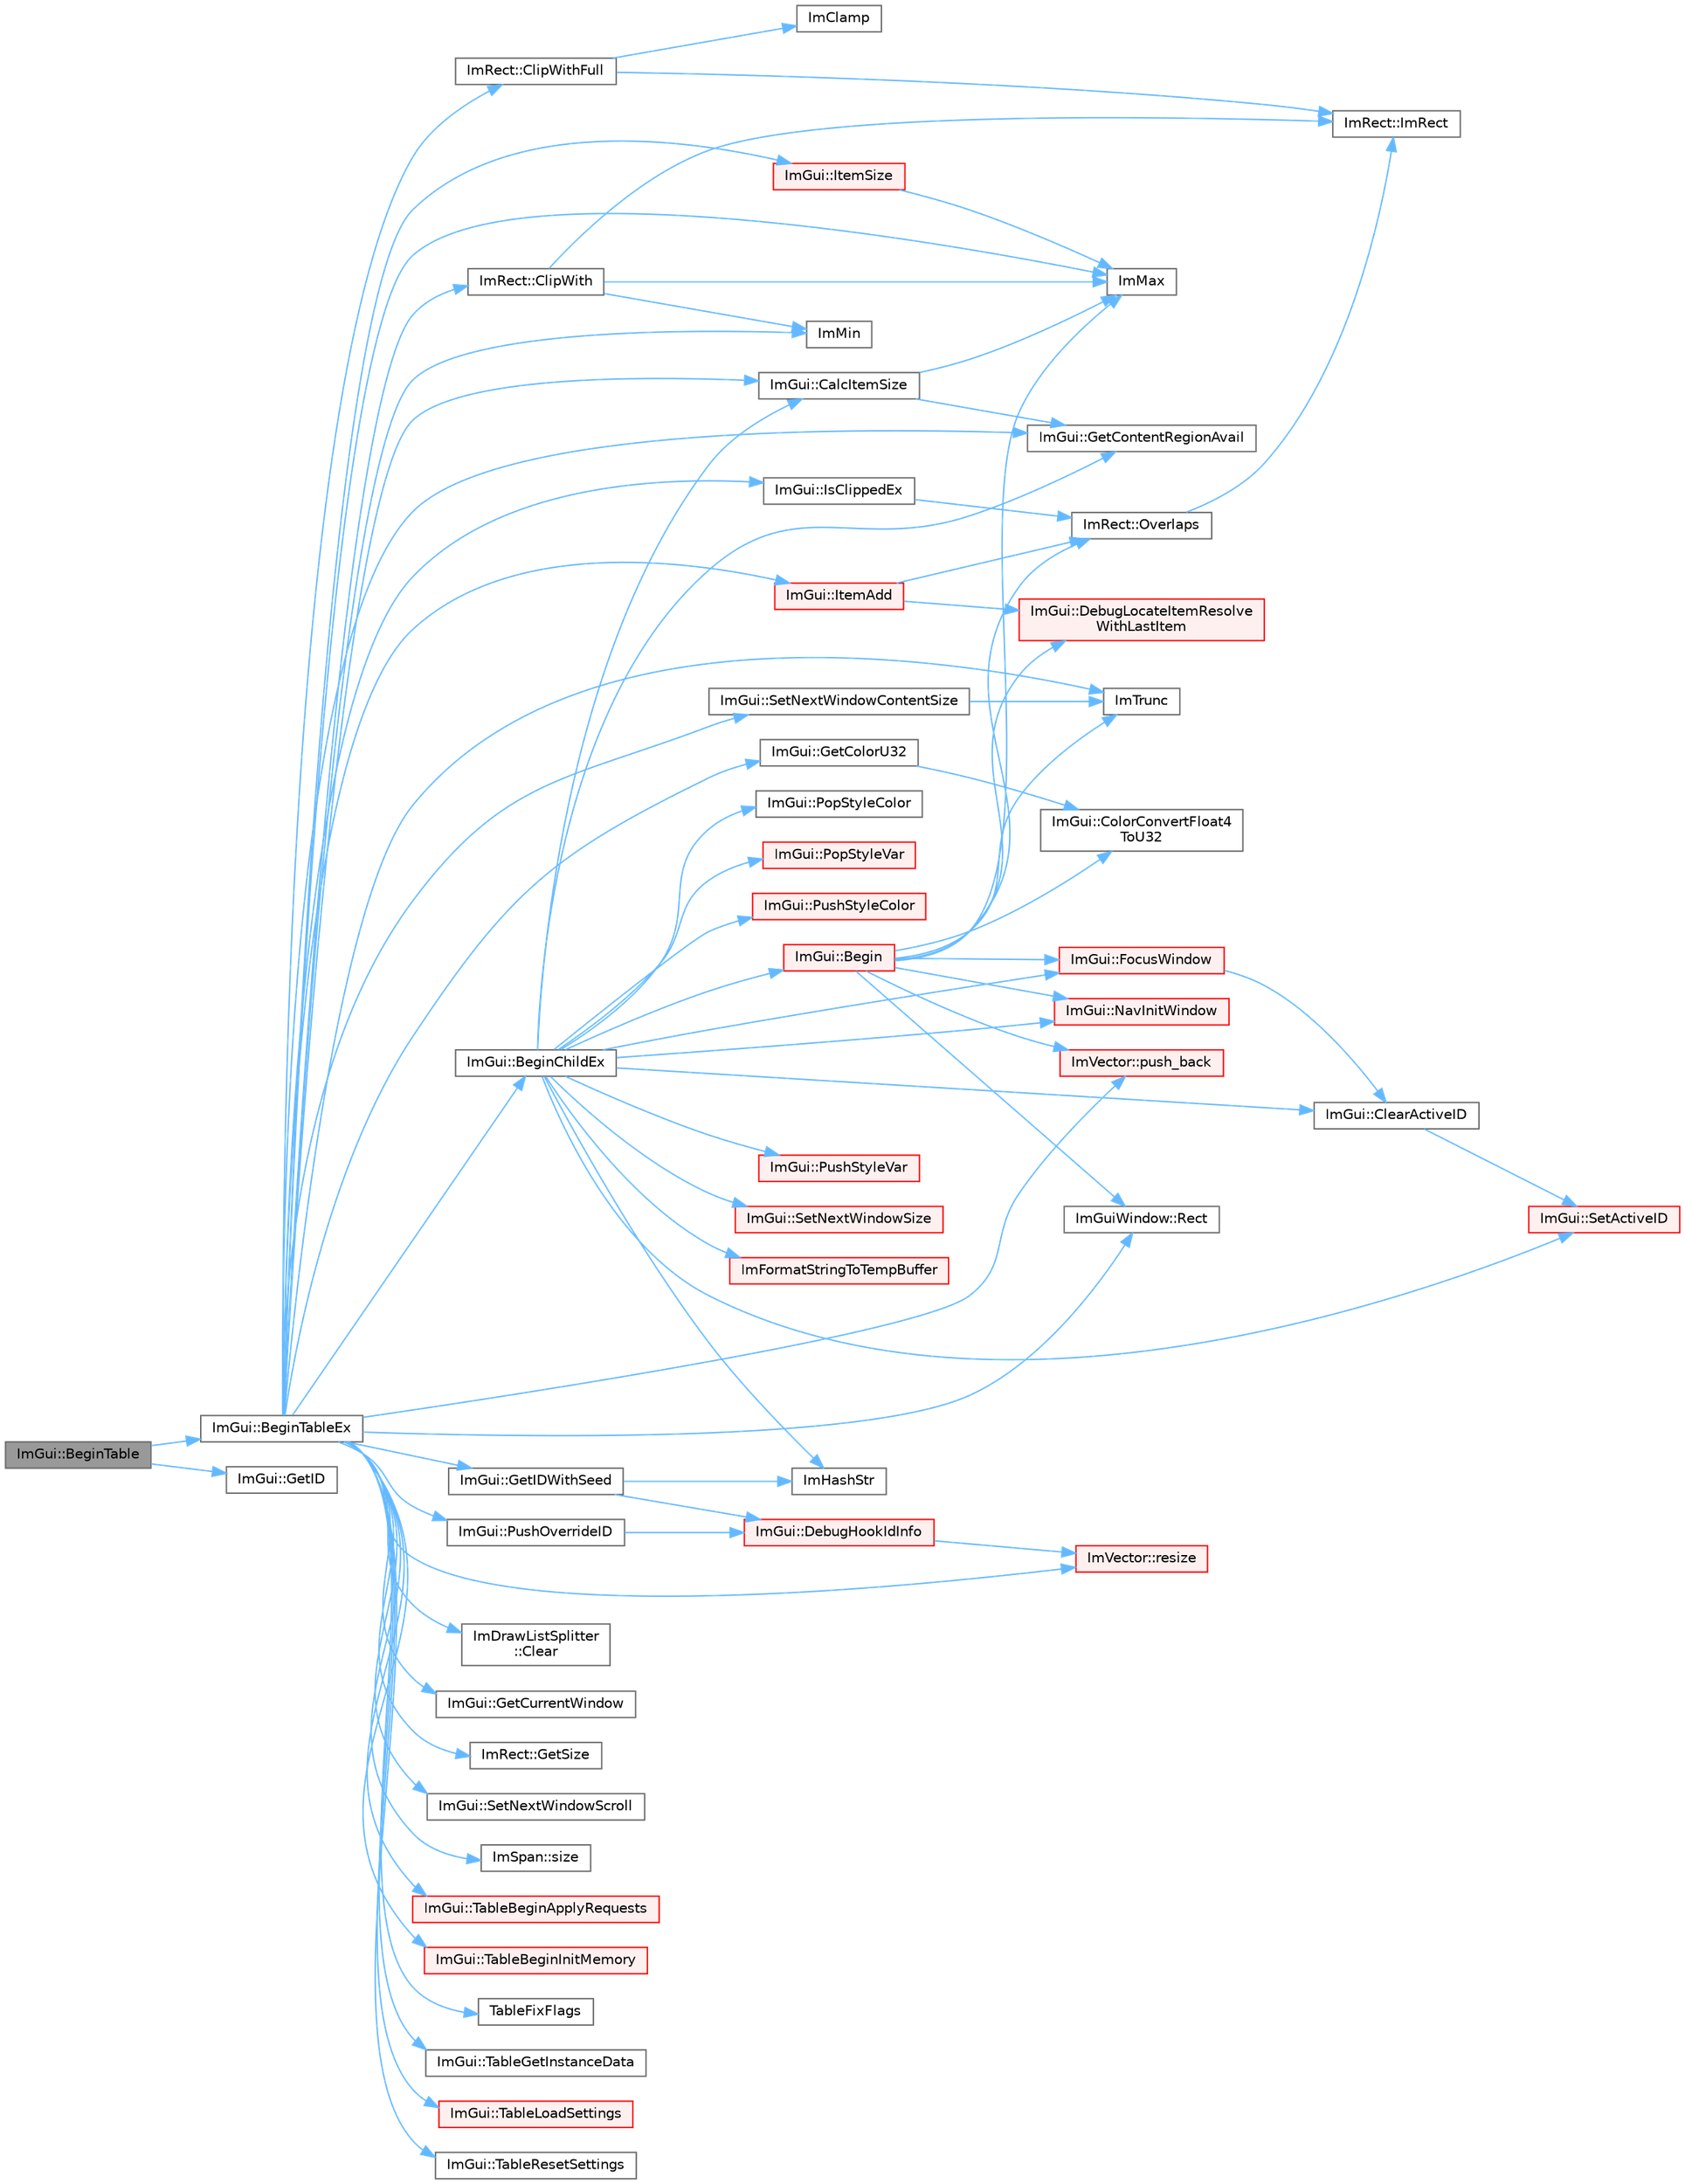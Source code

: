 digraph "ImGui::BeginTable"
{
 // LATEX_PDF_SIZE
  bgcolor="transparent";
  edge [fontname=Helvetica,fontsize=10,labelfontname=Helvetica,labelfontsize=10];
  node [fontname=Helvetica,fontsize=10,shape=box,height=0.2,width=0.4];
  rankdir="LR";
  Node1 [id="Node000001",label="ImGui::BeginTable",height=0.2,width=0.4,color="gray40", fillcolor="grey60", style="filled", fontcolor="black",tooltip=" "];
  Node1 -> Node2 [id="edge1_Node000001_Node000002",color="steelblue1",style="solid",tooltip=" "];
  Node2 [id="Node000002",label="ImGui::BeginTableEx",height=0.2,width=0.4,color="grey40", fillcolor="white", style="filled",URL="$namespace_im_gui.html#a28046a30716afeb7738a82a5b19044ca",tooltip=" "];
  Node2 -> Node3 [id="edge2_Node000002_Node000003",color="steelblue1",style="solid",tooltip=" "];
  Node3 [id="Node000003",label="ImGui::BeginChildEx",height=0.2,width=0.4,color="grey40", fillcolor="white", style="filled",URL="$namespace_im_gui.html#ac36ecce0443f0b45a48484d85f653ae2",tooltip=" "];
  Node3 -> Node4 [id="edge3_Node000003_Node000004",color="steelblue1",style="solid",tooltip=" "];
  Node4 [id="Node000004",label="ImGui::Begin",height=0.2,width=0.4,color="red", fillcolor="#FFF0F0", style="filled",URL="$namespace_im_gui.html#a581e58db0bc930bafa4a5d23093a2b99",tooltip=" "];
  Node4 -> Node91 [id="edge4_Node000004_Node000091",color="steelblue1",style="solid",tooltip=" "];
  Node91 [id="Node000091",label="ImGui::ColorConvertFloat4\lToU32",height=0.2,width=0.4,color="grey40", fillcolor="white", style="filled",URL="$namespace_im_gui.html#abe2691de0b1a71c774ab24cc91564a94",tooltip=" "];
  Node4 -> Node113 [id="edge5_Node000004_Node000113",color="steelblue1",style="solid",tooltip=" "];
  Node113 [id="Node000113",label="ImGui::DebugLocateItemResolve\lWithLastItem",height=0.2,width=0.4,color="red", fillcolor="#FFF0F0", style="filled",URL="$namespace_im_gui.html#ae8ab0d7dfc90af8e82db3ed9e7829219",tooltip=" "];
  Node4 -> Node33 [id="edge6_Node000004_Node000033",color="steelblue1",style="solid",tooltip=" "];
  Node33 [id="Node000033",label="ImGui::FocusWindow",height=0.2,width=0.4,color="red", fillcolor="#FFF0F0", style="filled",URL="$namespace_im_gui.html#a27aa6f2f3aa11778c6d023b1b223f262",tooltip=" "];
  Node33 -> Node38 [id="edge7_Node000033_Node000038",color="steelblue1",style="solid",tooltip=" "];
  Node38 [id="Node000038",label="ImGui::ClearActiveID",height=0.2,width=0.4,color="grey40", fillcolor="white", style="filled",URL="$namespace_im_gui.html#a17ff60ad1e2669130ac38a04d16eb354",tooltip=" "];
  Node38 -> Node39 [id="edge8_Node000038_Node000039",color="steelblue1",style="solid",tooltip=" "];
  Node39 [id="Node000039",label="ImGui::SetActiveID",height=0.2,width=0.4,color="red", fillcolor="#FFF0F0", style="filled",URL="$namespace_im_gui.html#a27b8ace13a8c421ee8405f0cbebe4ead",tooltip=" "];
  Node4 -> Node7 [id="edge9_Node000004_Node000007",color="steelblue1",style="solid",tooltip=" "];
  Node7 [id="Node000007",label="ImMax",height=0.2,width=0.4,color="grey40", fillcolor="white", style="filled",URL="$imgui__internal_8h.html#a7667efd95147d0422f140917c71a9226",tooltip=" "];
  Node4 -> Node99 [id="edge10_Node000004_Node000099",color="steelblue1",style="solid",tooltip=" "];
  Node99 [id="Node000099",label="ImTrunc",height=0.2,width=0.4,color="grey40", fillcolor="white", style="filled",URL="$imgui__internal_8h.html#a34870cae27ccd450c17ec3d3910b2da4",tooltip=" "];
  Node4 -> Node478 [id="edge11_Node000004_Node000478",color="steelblue1",style="solid",tooltip=" "];
  Node478 [id="Node000478",label="ImGui::NavInitWindow",height=0.2,width=0.4,color="red", fillcolor="#FFF0F0", style="filled",URL="$namespace_im_gui.html#ae46a79d836c4b223c7030ea432e3ec15",tooltip=" "];
  Node4 -> Node153 [id="edge12_Node000004_Node000153",color="steelblue1",style="solid",tooltip=" "];
  Node153 [id="Node000153",label="ImRect::Overlaps",height=0.2,width=0.4,color="grey40", fillcolor="white", style="filled",URL="$struct_im_rect.html#a0af3bade3781e5e7c6afdf71ccfb0d43",tooltip=" "];
  Node153 -> Node13 [id="edge13_Node000153_Node000013",color="steelblue1",style="solid",tooltip=" "];
  Node13 [id="Node000013",label="ImRect::ImRect",height=0.2,width=0.4,color="grey40", fillcolor="white", style="filled",URL="$struct_im_rect.html#a1e9548c8a334dfd32eaf4d399aa740e9",tooltip=" "];
  Node4 -> Node100 [id="edge14_Node000004_Node000100",color="steelblue1",style="solid",tooltip=" "];
  Node100 [id="Node000100",label="ImVector::push_back",height=0.2,width=0.4,color="red", fillcolor="#FFF0F0", style="filled",URL="$struct_im_vector.html#aab5df48e0711a48bd12f3206e08c4108",tooltip=" "];
  Node4 -> Node300 [id="edge15_Node000004_Node000300",color="steelblue1",style="solid",tooltip=" "];
  Node300 [id="Node000300",label="ImGuiWindow::Rect",height=0.2,width=0.4,color="grey40", fillcolor="white", style="filled",URL="$struct_im_gui_window.html#a147da28bf5d167cbe0a363c4a578dea1",tooltip=" "];
  Node3 -> Node517 [id="edge16_Node000003_Node000517",color="steelblue1",style="solid",tooltip=" "];
  Node517 [id="Node000517",label="ImGui::CalcItemSize",height=0.2,width=0.4,color="grey40", fillcolor="white", style="filled",URL="$namespace_im_gui.html#acaef0497f7982dd98bf215e50129cd9b",tooltip=" "];
  Node517 -> Node259 [id="edge17_Node000517_Node000259",color="steelblue1",style="solid",tooltip=" "];
  Node259 [id="Node000259",label="ImGui::GetContentRegionAvail",height=0.2,width=0.4,color="grey40", fillcolor="white", style="filled",URL="$namespace_im_gui.html#a410c8e19b2fea8b52746ca11b3930301",tooltip=" "];
  Node517 -> Node7 [id="edge18_Node000517_Node000007",color="steelblue1",style="solid",tooltip=" "];
  Node3 -> Node38 [id="edge19_Node000003_Node000038",color="steelblue1",style="solid",tooltip=" "];
  Node3 -> Node33 [id="edge20_Node000003_Node000033",color="steelblue1",style="solid",tooltip=" "];
  Node3 -> Node259 [id="edge21_Node000003_Node000259",color="steelblue1",style="solid",tooltip=" "];
  Node3 -> Node518 [id="edge22_Node000003_Node000518",color="steelblue1",style="solid",tooltip=" "];
  Node518 [id="Node000518",label="ImFormatStringToTempBuffer",height=0.2,width=0.4,color="red", fillcolor="#FFF0F0", style="filled",URL="$imgui_8cpp.html#a4f6d9c1be5c114ebb7b9400d2747bd37",tooltip=" "];
  Node3 -> Node53 [id="edge23_Node000003_Node000053",color="steelblue1",style="solid",tooltip=" "];
  Node53 [id="Node000053",label="ImHashStr",height=0.2,width=0.4,color="grey40", fillcolor="white", style="filled",URL="$imgui_8cpp.html#ab6659b5d67f7a3369e099ce890e12223",tooltip=" "];
  Node3 -> Node478 [id="edge24_Node000003_Node000478",color="steelblue1",style="solid",tooltip=" "];
  Node3 -> Node230 [id="edge25_Node000003_Node000230",color="steelblue1",style="solid",tooltip=" "];
  Node230 [id="Node000230",label="ImGui::PopStyleColor",height=0.2,width=0.4,color="grey40", fillcolor="white", style="filled",URL="$namespace_im_gui.html#a9795f730b4043a98b6254738d86efcdc",tooltip=" "];
  Node3 -> Node253 [id="edge26_Node000003_Node000253",color="steelblue1",style="solid",tooltip=" "];
  Node253 [id="Node000253",label="ImGui::PopStyleVar",height=0.2,width=0.4,color="red", fillcolor="#FFF0F0", style="filled",URL="$namespace_im_gui.html#a14116e57d81e326adef2a702e65781d4",tooltip=" "];
  Node3 -> Node232 [id="edge27_Node000003_Node000232",color="steelblue1",style="solid",tooltip=" "];
  Node232 [id="Node000232",label="ImGui::PushStyleColor",height=0.2,width=0.4,color="red", fillcolor="#FFF0F0", style="filled",URL="$namespace_im_gui.html#a77ee84afb636e05eb4b2d6eeddcc2aa8",tooltip=" "];
  Node3 -> Node521 [id="edge28_Node000003_Node000521",color="steelblue1",style="solid",tooltip=" "];
  Node521 [id="Node000521",label="ImGui::PushStyleVar",height=0.2,width=0.4,color="red", fillcolor="#FFF0F0", style="filled",URL="$namespace_im_gui.html#aab3f43009094462cf2a5eb554785949b",tooltip=" "];
  Node3 -> Node39 [id="edge29_Node000003_Node000039",color="steelblue1",style="solid",tooltip=" "];
  Node3 -> Node461 [id="edge30_Node000003_Node000461",color="steelblue1",style="solid",tooltip=" "];
  Node461 [id="Node000461",label="ImGui::SetNextWindowSize",height=0.2,width=0.4,color="red", fillcolor="#FFF0F0", style="filled",URL="$namespace_im_gui.html#ab33717bb71ef5e393ae18656fc6b229d",tooltip=" "];
  Node2 -> Node517 [id="edge31_Node000002_Node000517",color="steelblue1",style="solid",tooltip=" "];
  Node2 -> Node522 [id="edge32_Node000002_Node000522",color="steelblue1",style="solid",tooltip=" "];
  Node522 [id="Node000522",label="ImDrawListSplitter\l::Clear",height=0.2,width=0.4,color="grey40", fillcolor="white", style="filled",URL="$struct_im_draw_list_splitter.html#ac6865e5a2f180419fa282b681bf08c9c",tooltip=" "];
  Node2 -> Node80 [id="edge33_Node000002_Node000080",color="steelblue1",style="solid",tooltip=" "];
  Node80 [id="Node000080",label="ImRect::ClipWith",height=0.2,width=0.4,color="grey40", fillcolor="white", style="filled",URL="$struct_im_rect.html#ac02d5cf6ce0358aea9ed9df43d368f3f",tooltip=" "];
  Node80 -> Node7 [id="edge34_Node000080_Node000007",color="steelblue1",style="solid",tooltip=" "];
  Node80 -> Node8 [id="edge35_Node000080_Node000008",color="steelblue1",style="solid",tooltip=" "];
  Node8 [id="Node000008",label="ImMin",height=0.2,width=0.4,color="grey40", fillcolor="white", style="filled",URL="$imgui__internal_8h.html#a7f9d7828066a9d61b5630adcdf4655d3",tooltip=" "];
  Node80 -> Node13 [id="edge36_Node000080_Node000013",color="steelblue1",style="solid",tooltip=" "];
  Node2 -> Node11 [id="edge37_Node000002_Node000011",color="steelblue1",style="solid",tooltip=" "];
  Node11 [id="Node000011",label="ImRect::ClipWithFull",height=0.2,width=0.4,color="grey40", fillcolor="white", style="filled",URL="$struct_im_rect.html#a32a5aaca4161b5ffa3f352d293a449ff",tooltip=" "];
  Node11 -> Node12 [id="edge38_Node000011_Node000012",color="steelblue1",style="solid",tooltip=" "];
  Node12 [id="Node000012",label="ImClamp",height=0.2,width=0.4,color="grey40", fillcolor="white", style="filled",URL="$imgui__internal_8h.html#a6e61ede308bfd68c7434e17905a29fc8",tooltip=" "];
  Node11 -> Node13 [id="edge39_Node000011_Node000013",color="steelblue1",style="solid",tooltip=" "];
  Node2 -> Node90 [id="edge40_Node000002_Node000090",color="steelblue1",style="solid",tooltip=" "];
  Node90 [id="Node000090",label="ImGui::GetColorU32",height=0.2,width=0.4,color="grey40", fillcolor="white", style="filled",URL="$namespace_im_gui.html#a0de2d9bd347d9866511eb8d014e62556",tooltip=" "];
  Node90 -> Node91 [id="edge41_Node000090_Node000091",color="steelblue1",style="solid",tooltip=" "];
  Node2 -> Node259 [id="edge42_Node000002_Node000259",color="steelblue1",style="solid",tooltip=" "];
  Node2 -> Node89 [id="edge43_Node000002_Node000089",color="steelblue1",style="solid",tooltip=" "];
  Node89 [id="Node000089",label="ImGui::GetCurrentWindow",height=0.2,width=0.4,color="grey40", fillcolor="white", style="filled",URL="$namespace_im_gui.html#ac452417b5004ca16a814a72cff153526",tooltip=" "];
  Node2 -> Node523 [id="edge44_Node000002_Node000523",color="steelblue1",style="solid",tooltip=" "];
  Node523 [id="Node000523",label="ImGui::GetIDWithSeed",height=0.2,width=0.4,color="grey40", fillcolor="white", style="filled",URL="$namespace_im_gui.html#ab3bf101308fe641abc549bda537158f5",tooltip=" "];
  Node523 -> Node459 [id="edge45_Node000523_Node000459",color="steelblue1",style="solid",tooltip=" "];
  Node459 [id="Node000459",label="ImGui::DebugHookIdInfo",height=0.2,width=0.4,color="red", fillcolor="#FFF0F0", style="filled",URL="$namespace_im_gui.html#a5487269f4cb9fb809fd3e797411ed2d7",tooltip=" "];
  Node459 -> Node107 [id="edge46_Node000459_Node000107",color="steelblue1",style="solid",tooltip=" "];
  Node107 [id="Node000107",label="ImVector::resize",height=0.2,width=0.4,color="red", fillcolor="#FFF0F0", style="filled",URL="$struct_im_vector.html#ac371dd62e56ae486b1a5038cf07eee56",tooltip=" "];
  Node523 -> Node53 [id="edge47_Node000523_Node000053",color="steelblue1",style="solid",tooltip=" "];
  Node2 -> Node172 [id="edge48_Node000002_Node000172",color="steelblue1",style="solid",tooltip=" "];
  Node172 [id="Node000172",label="ImRect::GetSize",height=0.2,width=0.4,color="grey40", fillcolor="white", style="filled",URL="$struct_im_rect.html#ae459d9c50003058cfb34519a571aaf33",tooltip=" "];
  Node2 -> Node7 [id="edge49_Node000002_Node000007",color="steelblue1",style="solid",tooltip=" "];
  Node2 -> Node8 [id="edge50_Node000002_Node000008",color="steelblue1",style="solid",tooltip=" "];
  Node2 -> Node99 [id="edge51_Node000002_Node000099",color="steelblue1",style="solid",tooltip=" "];
  Node2 -> Node524 [id="edge52_Node000002_Node000524",color="steelblue1",style="solid",tooltip=" "];
  Node524 [id="Node000524",label="ImGui::IsClippedEx",height=0.2,width=0.4,color="grey40", fillcolor="white", style="filled",URL="$namespace_im_gui.html#a7c21c85f5c95aa4ce6c2bd28bb980d44",tooltip=" "];
  Node524 -> Node153 [id="edge53_Node000524_Node000153",color="steelblue1",style="solid",tooltip=" "];
  Node2 -> Node112 [id="edge54_Node000002_Node000112",color="steelblue1",style="solid",tooltip=" "];
  Node112 [id="Node000112",label="ImGui::ItemAdd",height=0.2,width=0.4,color="red", fillcolor="#FFF0F0", style="filled",URL="$namespace_im_gui.html#a0c2ccafc8d403c02a6590ac21157b9ac",tooltip=" "];
  Node112 -> Node113 [id="edge55_Node000112_Node000113",color="steelblue1",style="solid",tooltip=" "];
  Node112 -> Node153 [id="edge56_Node000112_Node000153",color="steelblue1",style="solid",tooltip=" "];
  Node2 -> Node173 [id="edge57_Node000002_Node000173",color="steelblue1",style="solid",tooltip=" "];
  Node173 [id="Node000173",label="ImGui::ItemSize",height=0.2,width=0.4,color="red", fillcolor="#FFF0F0", style="filled",URL="$namespace_im_gui.html#a4b5818a652d943ea54e0cec9fb3943d7",tooltip=" "];
  Node173 -> Node7 [id="edge58_Node000173_Node000007",color="steelblue1",style="solid",tooltip=" "];
  Node2 -> Node100 [id="edge59_Node000002_Node000100",color="steelblue1",style="solid",tooltip=" "];
  Node2 -> Node525 [id="edge60_Node000002_Node000525",color="steelblue1",style="solid",tooltip=" "];
  Node525 [id="Node000525",label="ImGui::PushOverrideID",height=0.2,width=0.4,color="grey40", fillcolor="white", style="filled",URL="$namespace_im_gui.html#acff64eb876d279cfe1cc6129ccd19930",tooltip=" "];
  Node525 -> Node459 [id="edge61_Node000525_Node000459",color="steelblue1",style="solid",tooltip=" "];
  Node2 -> Node300 [id="edge62_Node000002_Node000300",color="steelblue1",style="solid",tooltip=" "];
  Node2 -> Node107 [id="edge63_Node000002_Node000107",color="steelblue1",style="solid",tooltip=" "];
  Node2 -> Node526 [id="edge64_Node000002_Node000526",color="steelblue1",style="solid",tooltip=" "];
  Node526 [id="Node000526",label="ImGui::SetNextWindowContentSize",height=0.2,width=0.4,color="grey40", fillcolor="white", style="filled",URL="$namespace_im_gui.html#aae55a58c38d8e84b10eb1e8b1531372d",tooltip=" "];
  Node526 -> Node99 [id="edge65_Node000526_Node000099",color="steelblue1",style="solid",tooltip=" "];
  Node2 -> Node527 [id="edge66_Node000002_Node000527",color="steelblue1",style="solid",tooltip=" "];
  Node527 [id="Node000527",label="ImGui::SetNextWindowScroll",height=0.2,width=0.4,color="grey40", fillcolor="white", style="filled",URL="$namespace_im_gui.html#a35141137f969aced6eb213bcaa5ff623",tooltip=" "];
  Node2 -> Node528 [id="edge67_Node000002_Node000528",color="steelblue1",style="solid",tooltip=" "];
  Node528 [id="Node000528",label="ImSpan::size",height=0.2,width=0.4,color="grey40", fillcolor="white", style="filled",URL="$struct_im_span.html#a88270b885861b27640003f6a8a3effa0",tooltip=" "];
  Node2 -> Node529 [id="edge68_Node000002_Node000529",color="steelblue1",style="solid",tooltip=" "];
  Node529 [id="Node000529",label="ImGui::TableBeginApplyRequests",height=0.2,width=0.4,color="red", fillcolor="#FFF0F0", style="filled",URL="$namespace_im_gui.html#af4446a9e8b44157047d089fe4f0c738d",tooltip=" "];
  Node2 -> Node532 [id="edge69_Node000002_Node000532",color="steelblue1",style="solid",tooltip=" "];
  Node532 [id="Node000532",label="ImGui::TableBeginInitMemory",height=0.2,width=0.4,color="red", fillcolor="#FFF0F0", style="filled",URL="$namespace_im_gui.html#a41533f5f77df0241f9f4aaa17d01a0d7",tooltip=" "];
  Node2 -> Node540 [id="edge70_Node000002_Node000540",color="steelblue1",style="solid",tooltip=" "];
  Node540 [id="Node000540",label="TableFixFlags",height=0.2,width=0.4,color="grey40", fillcolor="white", style="filled",URL="$imgui__tables_8cpp.html#af637396d73d2cb591c8f868648676d7e",tooltip=" "];
  Node2 -> Node308 [id="edge71_Node000002_Node000308",color="steelblue1",style="solid",tooltip=" "];
  Node308 [id="Node000308",label="ImGui::TableGetInstanceData",height=0.2,width=0.4,color="grey40", fillcolor="white", style="filled",URL="$namespace_im_gui.html#aaf5b122b1f088db308b44508c240b05f",tooltip=" "];
  Node2 -> Node541 [id="edge72_Node000002_Node000541",color="steelblue1",style="solid",tooltip=" "];
  Node541 [id="Node000541",label="ImGui::TableLoadSettings",height=0.2,width=0.4,color="red", fillcolor="#FFF0F0", style="filled",URL="$namespace_im_gui.html#a9dbe18a196cc7e70f84cecfcb3b45c1b",tooltip=" "];
  Node2 -> Node544 [id="edge73_Node000002_Node000544",color="steelblue1",style="solid",tooltip=" "];
  Node544 [id="Node000544",label="ImGui::TableResetSettings",height=0.2,width=0.4,color="grey40", fillcolor="white", style="filled",URL="$namespace_im_gui.html#a068e3709ba63913c45a2c3177f511425",tooltip=" "];
  Node1 -> Node545 [id="edge74_Node000001_Node000545",color="steelblue1",style="solid",tooltip=" "];
  Node545 [id="Node000545",label="ImGui::GetID",height=0.2,width=0.4,color="grey40", fillcolor="white", style="filled",URL="$namespace_im_gui.html#a3329b04bd4235e90ad9deb00ffb38ae4",tooltip=" "];
}
